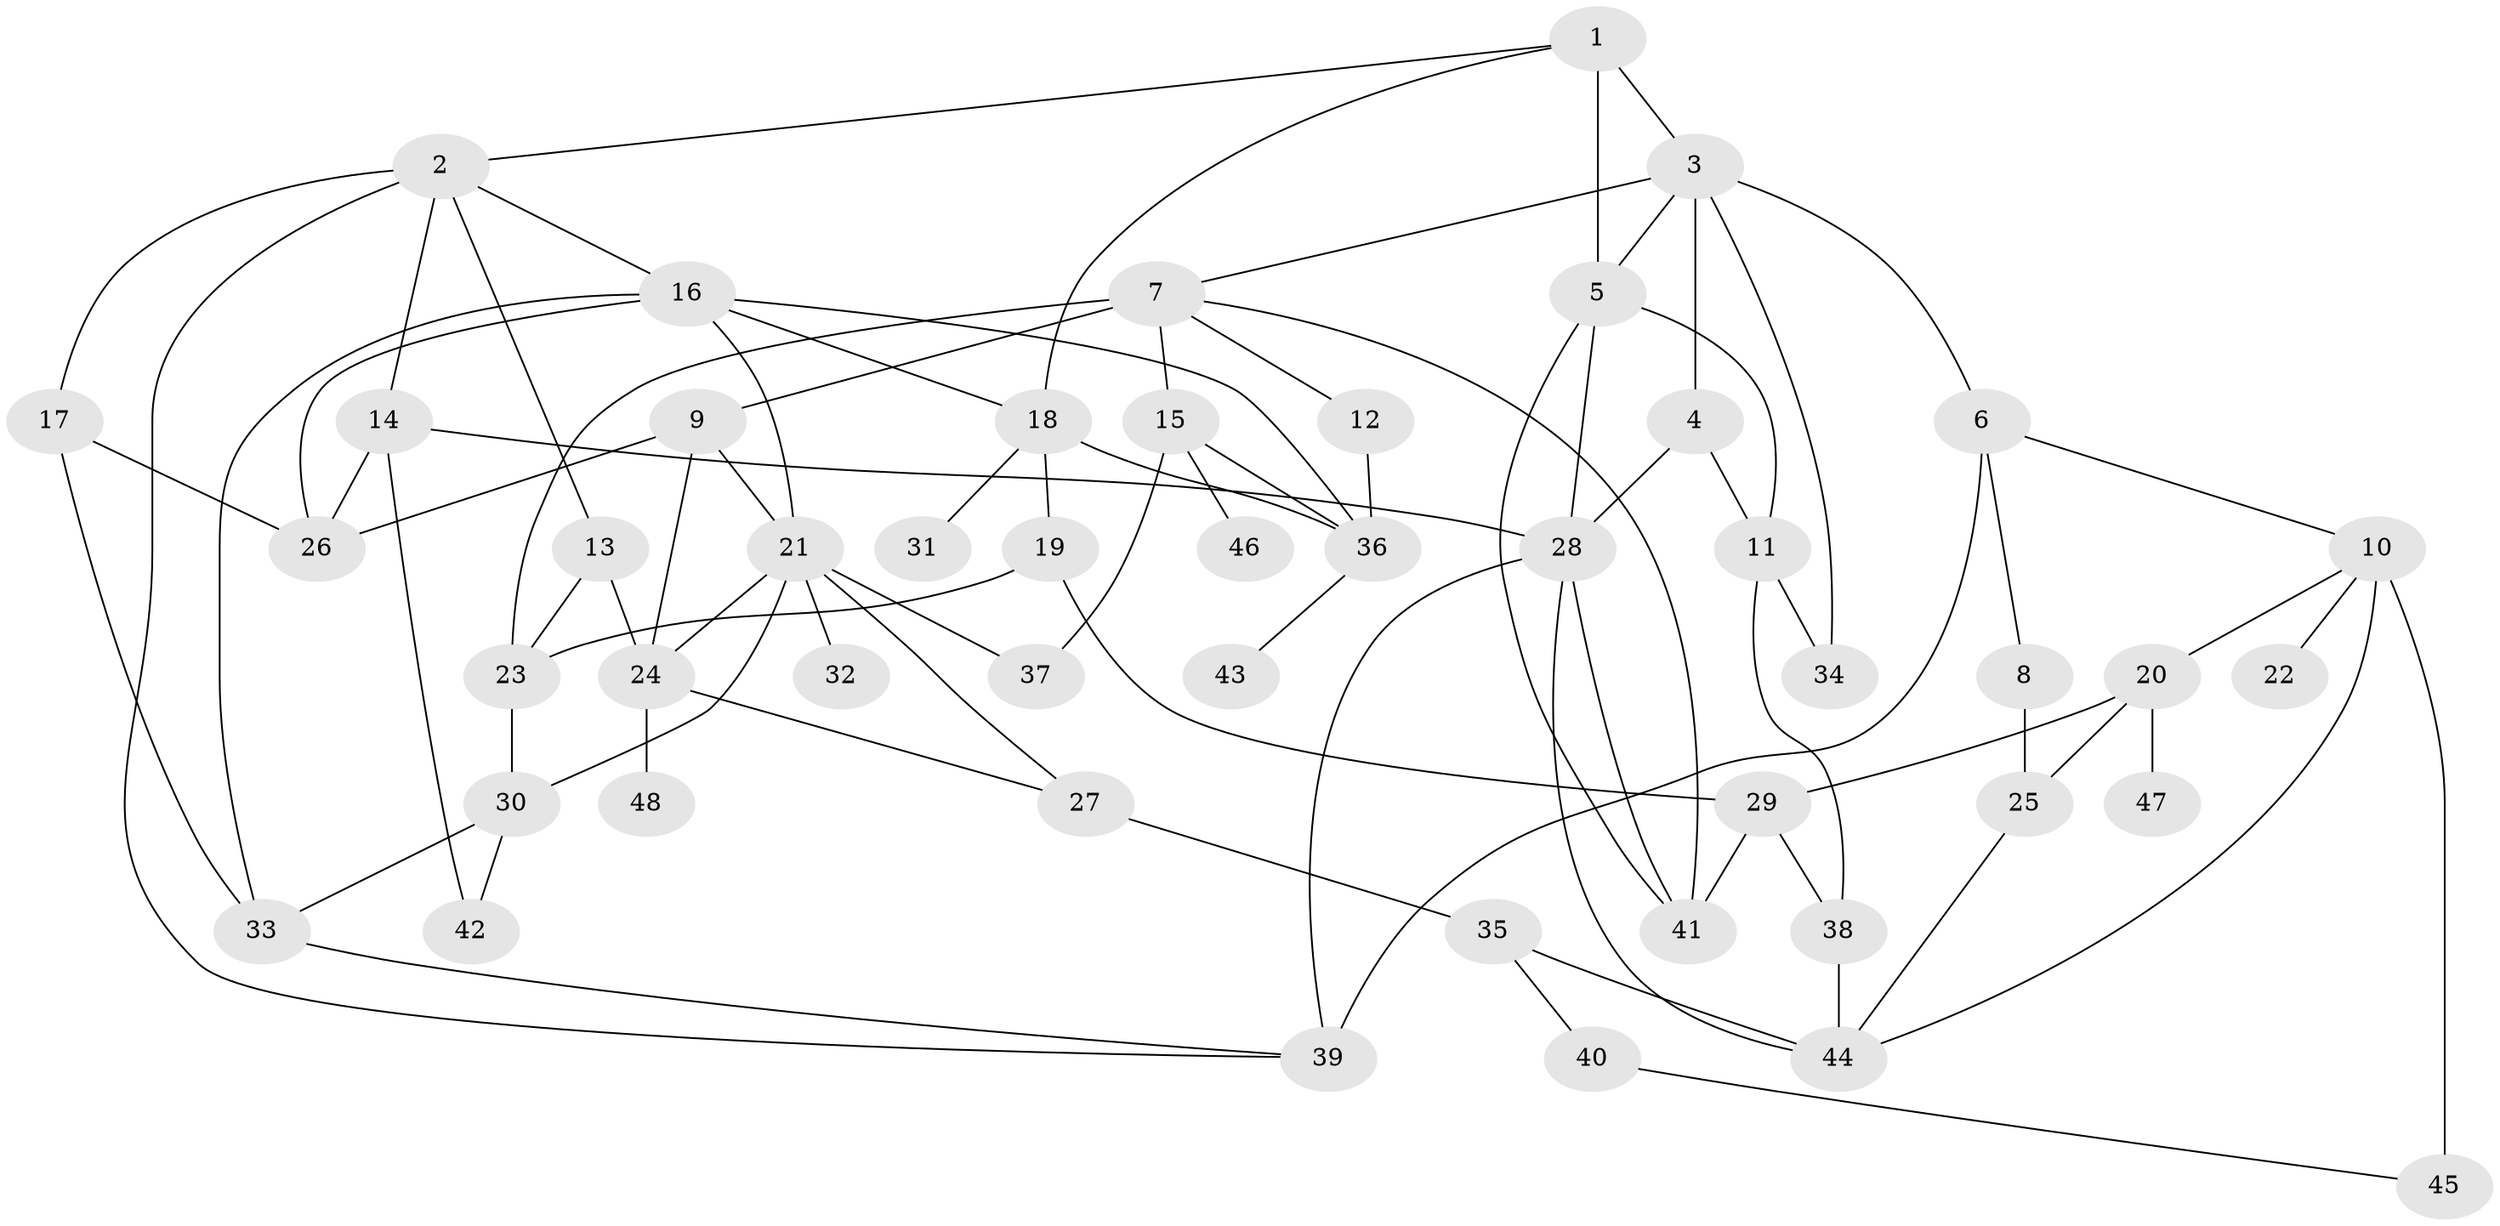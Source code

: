 // original degree distribution, {3: 0.2413793103448276, 6: 0.017241379310344827, 7: 0.017241379310344827, 5: 0.07758620689655173, 9: 0.008620689655172414, 1: 0.22413793103448276, 2: 0.3275862068965517, 4: 0.08620689655172414}
// Generated by graph-tools (version 1.1) at 2025/48/03/04/25 22:48:51]
// undirected, 48 vertices, 84 edges
graph export_dot {
  node [color=gray90,style=filled];
  1;
  2;
  3;
  4;
  5;
  6;
  7;
  8;
  9;
  10;
  11;
  12;
  13;
  14;
  15;
  16;
  17;
  18;
  19;
  20;
  21;
  22;
  23;
  24;
  25;
  26;
  27;
  28;
  29;
  30;
  31;
  32;
  33;
  34;
  35;
  36;
  37;
  38;
  39;
  40;
  41;
  42;
  43;
  44;
  45;
  46;
  47;
  48;
  1 -- 2 [weight=1.0];
  1 -- 3 [weight=1.0];
  1 -- 5 [weight=3.0];
  1 -- 18 [weight=1.0];
  2 -- 13 [weight=1.0];
  2 -- 14 [weight=1.0];
  2 -- 16 [weight=1.0];
  2 -- 17 [weight=1.0];
  2 -- 39 [weight=1.0];
  3 -- 4 [weight=1.0];
  3 -- 5 [weight=1.0];
  3 -- 6 [weight=1.0];
  3 -- 7 [weight=1.0];
  3 -- 34 [weight=1.0];
  4 -- 11 [weight=1.0];
  4 -- 28 [weight=4.0];
  5 -- 11 [weight=1.0];
  5 -- 28 [weight=1.0];
  5 -- 41 [weight=1.0];
  6 -- 8 [weight=1.0];
  6 -- 10 [weight=1.0];
  6 -- 39 [weight=1.0];
  7 -- 9 [weight=1.0];
  7 -- 12 [weight=1.0];
  7 -- 15 [weight=1.0];
  7 -- 23 [weight=3.0];
  7 -- 41 [weight=1.0];
  8 -- 25 [weight=1.0];
  9 -- 21 [weight=1.0];
  9 -- 24 [weight=1.0];
  9 -- 26 [weight=1.0];
  10 -- 20 [weight=1.0];
  10 -- 22 [weight=1.0];
  10 -- 44 [weight=1.0];
  10 -- 45 [weight=3.0];
  11 -- 34 [weight=1.0];
  11 -- 38 [weight=1.0];
  12 -- 36 [weight=1.0];
  13 -- 23 [weight=1.0];
  13 -- 24 [weight=1.0];
  14 -- 26 [weight=1.0];
  14 -- 28 [weight=1.0];
  14 -- 42 [weight=1.0];
  15 -- 36 [weight=1.0];
  15 -- 37 [weight=1.0];
  15 -- 46 [weight=1.0];
  16 -- 18 [weight=1.0];
  16 -- 21 [weight=1.0];
  16 -- 26 [weight=1.0];
  16 -- 33 [weight=1.0];
  16 -- 36 [weight=1.0];
  17 -- 26 [weight=1.0];
  17 -- 33 [weight=1.0];
  18 -- 19 [weight=2.0];
  18 -- 31 [weight=1.0];
  18 -- 36 [weight=1.0];
  19 -- 23 [weight=1.0];
  19 -- 29 [weight=1.0];
  20 -- 25 [weight=1.0];
  20 -- 29 [weight=1.0];
  20 -- 47 [weight=1.0];
  21 -- 24 [weight=1.0];
  21 -- 27 [weight=1.0];
  21 -- 30 [weight=1.0];
  21 -- 32 [weight=1.0];
  21 -- 37 [weight=1.0];
  23 -- 30 [weight=1.0];
  24 -- 27 [weight=1.0];
  24 -- 48 [weight=1.0];
  25 -- 44 [weight=1.0];
  27 -- 35 [weight=2.0];
  28 -- 39 [weight=2.0];
  28 -- 41 [weight=1.0];
  28 -- 44 [weight=1.0];
  29 -- 38 [weight=1.0];
  29 -- 41 [weight=1.0];
  30 -- 33 [weight=1.0];
  30 -- 42 [weight=1.0];
  33 -- 39 [weight=1.0];
  35 -- 40 [weight=1.0];
  35 -- 44 [weight=1.0];
  36 -- 43 [weight=1.0];
  38 -- 44 [weight=1.0];
  40 -- 45 [weight=1.0];
}
